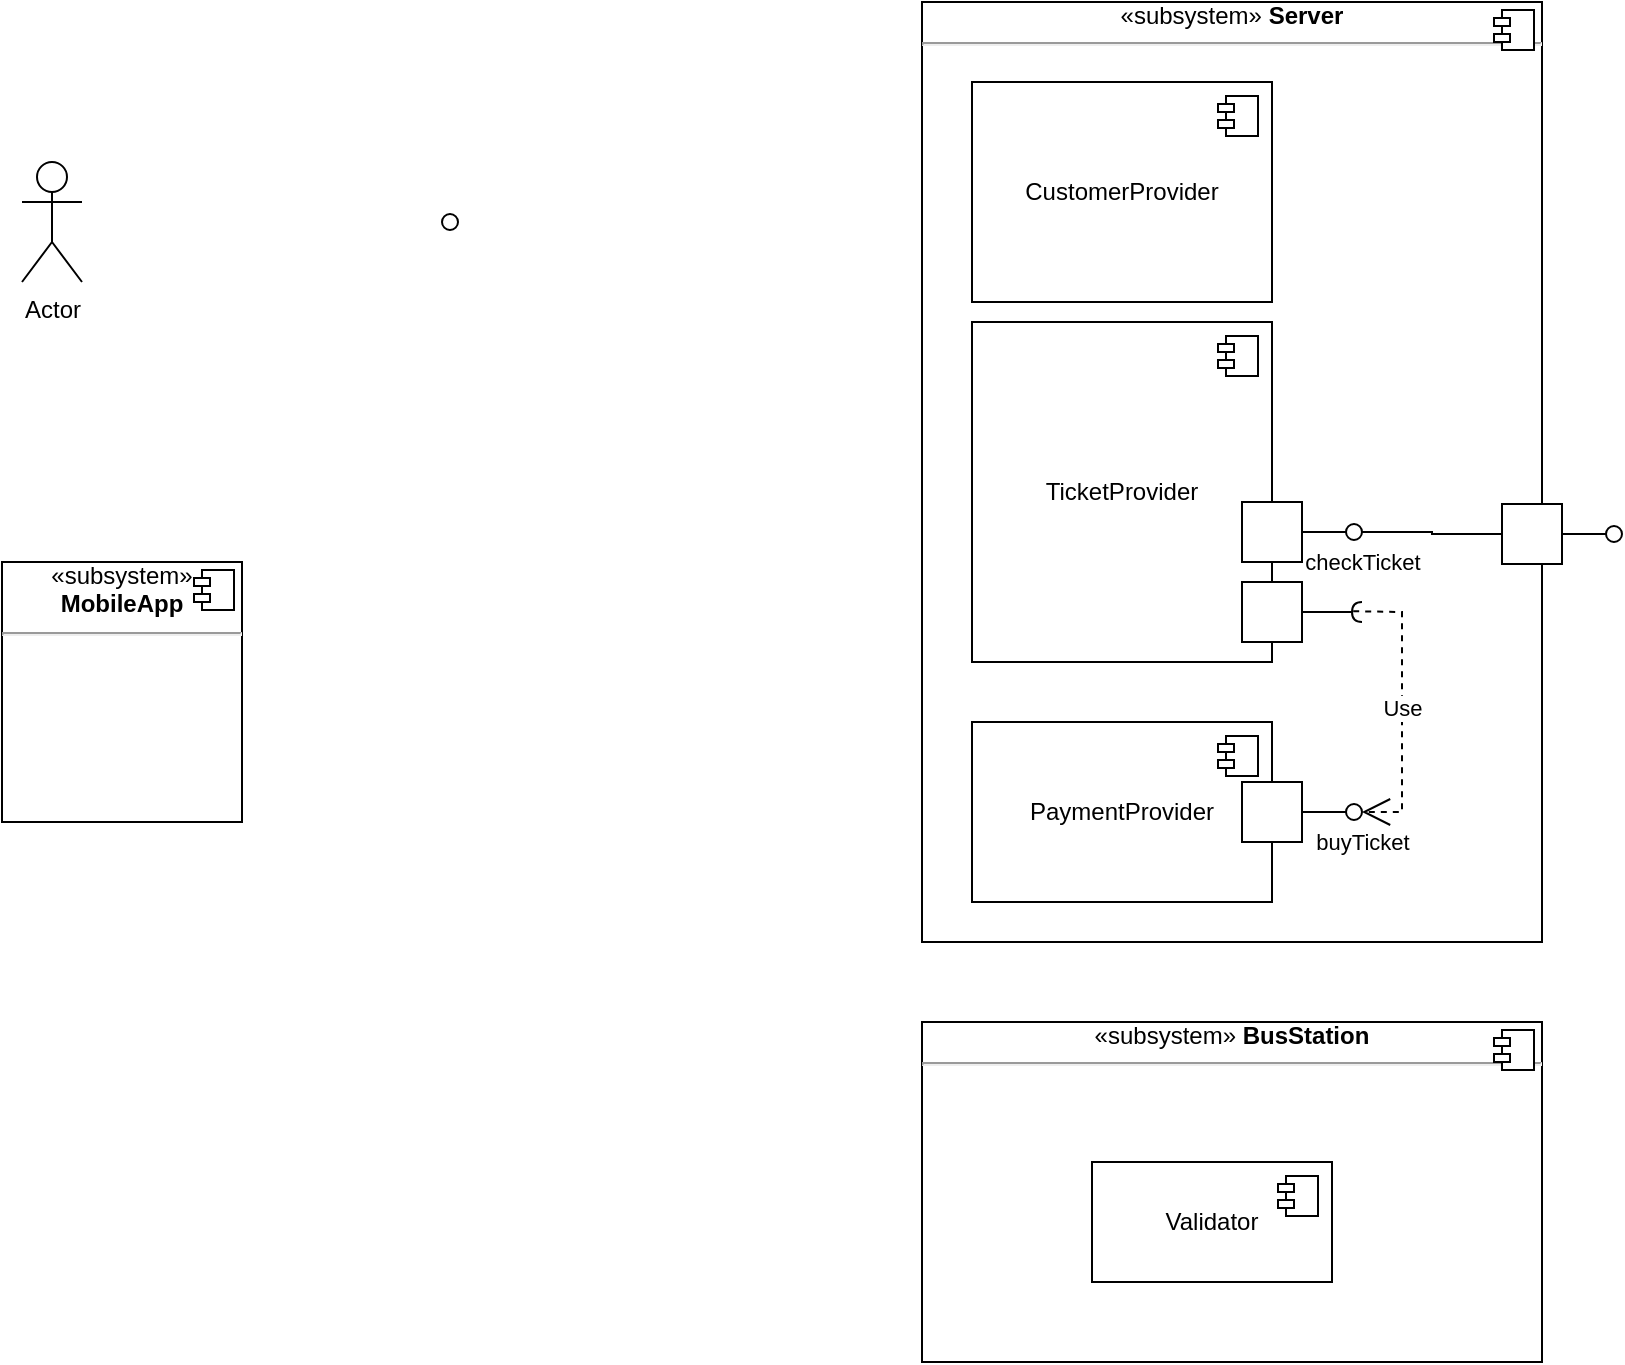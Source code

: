 <mxfile version="22.1.2" type="device">
  <diagram name="Страница — 1" id="W0GnPXuB-DNshvomtU0t">
    <mxGraphModel dx="1133" dy="560" grid="1" gridSize="10" guides="1" tooltips="1" connect="1" arrows="1" fold="1" page="1" pageScale="1" pageWidth="1169" pageHeight="1654" math="0" shadow="0">
      <root>
        <mxCell id="0" />
        <mxCell id="1" parent="0" />
        <mxCell id="O-G9n-qDXh0_fqaKKesa-18" value="&lt;div style=&quot;text-align: center;&quot;&gt;&lt;span style=&quot;background-color: initial;&quot;&gt;«subsystem»&amp;nbsp;&lt;/span&gt;&lt;b style=&quot;background-color: initial;&quot;&gt;BusStation&lt;/b&gt;&lt;/div&gt;&lt;hr style=&quot;text-align: center;&quot;&gt;&lt;p style=&quot;margin:0px;margin-left:8px;&quot;&gt;&lt;br&gt;&lt;/p&gt;" style="align=left;overflow=fill;html=1;dropTarget=0;whiteSpace=wrap;" vertex="1" parent="1">
          <mxGeometry x="480" y="560" width="310" height="170" as="geometry" />
        </mxCell>
        <mxCell id="O-G9n-qDXh0_fqaKKesa-19" value="" style="shape=component;jettyWidth=8;jettyHeight=4;" vertex="1" parent="O-G9n-qDXh0_fqaKKesa-18">
          <mxGeometry x="1" width="20" height="20" relative="1" as="geometry">
            <mxPoint x="-24" y="4" as="offset" />
          </mxGeometry>
        </mxCell>
        <mxCell id="O-G9n-qDXh0_fqaKKesa-15" value="&lt;div style=&quot;text-align: center;&quot;&gt;&lt;span style=&quot;background-color: initial;&quot;&gt;«subsystem»&amp;nbsp;&lt;/span&gt;&lt;b style=&quot;background-color: initial;&quot;&gt;Server&lt;/b&gt;&lt;/div&gt;&lt;hr style=&quot;text-align: center;&quot;&gt;&lt;p style=&quot;margin:0px;margin-left:8px;&quot;&gt;&lt;br&gt;&lt;/p&gt;" style="align=left;overflow=fill;html=1;dropTarget=0;whiteSpace=wrap;" vertex="1" parent="1">
          <mxGeometry x="480" y="50" width="310" height="470" as="geometry" />
        </mxCell>
        <mxCell id="O-G9n-qDXh0_fqaKKesa-16" value="" style="shape=component;jettyWidth=8;jettyHeight=4;" vertex="1" parent="O-G9n-qDXh0_fqaKKesa-15">
          <mxGeometry x="1" width="20" height="20" relative="1" as="geometry">
            <mxPoint x="-24" y="4" as="offset" />
          </mxGeometry>
        </mxCell>
        <mxCell id="O-G9n-qDXh0_fqaKKesa-5" value="Actor" style="shape=umlActor;verticalLabelPosition=bottom;verticalAlign=top;html=1;" vertex="1" parent="1">
          <mxGeometry x="30" y="130" width="30" height="60" as="geometry" />
        </mxCell>
        <mxCell id="O-G9n-qDXh0_fqaKKesa-20" value="&lt;div style=&quot;text-align: center;&quot;&gt;&lt;span style=&quot;background-color: initial;&quot;&gt;«subsystem» &lt;b&gt;MobileApp&lt;/b&gt;&lt;/span&gt;&lt;/div&gt;&lt;hr style=&quot;text-align: center;&quot;&gt;&lt;p style=&quot;margin:0px;margin-left:8px;&quot;&gt;&lt;br&gt;&lt;/p&gt;" style="align=left;overflow=fill;html=1;dropTarget=0;whiteSpace=wrap;" vertex="1" parent="1">
          <mxGeometry x="20" y="330" width="120" height="130" as="geometry" />
        </mxCell>
        <mxCell id="O-G9n-qDXh0_fqaKKesa-21" value="" style="shape=component;jettyWidth=8;jettyHeight=4;" vertex="1" parent="O-G9n-qDXh0_fqaKKesa-20">
          <mxGeometry x="1" width="20" height="20" relative="1" as="geometry">
            <mxPoint x="-24" y="4" as="offset" />
          </mxGeometry>
        </mxCell>
        <mxCell id="O-G9n-qDXh0_fqaKKesa-25" value="PaymentProvider" style="html=1;dropTarget=0;whiteSpace=wrap;" vertex="1" parent="1">
          <mxGeometry x="505" y="410" width="150" height="90" as="geometry" />
        </mxCell>
        <mxCell id="O-G9n-qDXh0_fqaKKesa-26" value="" style="shape=module;jettyWidth=8;jettyHeight=4;" vertex="1" parent="O-G9n-qDXh0_fqaKKesa-25">
          <mxGeometry x="1" width="20" height="20" relative="1" as="geometry">
            <mxPoint x="-27" y="7" as="offset" />
          </mxGeometry>
        </mxCell>
        <mxCell id="O-G9n-qDXh0_fqaKKesa-32" value="" style="ellipse;whiteSpace=wrap;html=1;align=center;aspect=fixed;fillColor=none;strokeColor=none;resizable=0;perimeter=centerPerimeter;rotatable=0;allowArrows=0;points=[];outlineConnect=1;" vertex="1" parent="1">
          <mxGeometry x="390" y="260" width="10" height="10" as="geometry" />
        </mxCell>
        <mxCell id="O-G9n-qDXh0_fqaKKesa-35" value="" style="ellipse;whiteSpace=wrap;html=1;align=center;aspect=fixed;fillColor=none;strokeColor=none;resizable=0;perimeter=centerPerimeter;rotatable=0;allowArrows=0;points=[];outlineConnect=1;" vertex="1" parent="1">
          <mxGeometry x="690" y="444" width="10" height="10" as="geometry" />
        </mxCell>
        <mxCell id="O-G9n-qDXh0_fqaKKesa-37" value="" style="ellipse;whiteSpace=wrap;html=1;align=center;aspect=fixed;fillColor=none;strokeColor=none;resizable=0;perimeter=centerPerimeter;rotatable=0;allowArrows=0;points=[];outlineConnect=1;" vertex="1" parent="1">
          <mxGeometry x="685" y="444" width="10" height="10" as="geometry" />
        </mxCell>
        <mxCell id="O-G9n-qDXh0_fqaKKesa-39" value="TicketProvider" style="html=1;dropTarget=0;whiteSpace=wrap;" vertex="1" parent="1">
          <mxGeometry x="505" y="210" width="150" height="170" as="geometry" />
        </mxCell>
        <mxCell id="O-G9n-qDXh0_fqaKKesa-40" value="" style="shape=module;jettyWidth=8;jettyHeight=4;" vertex="1" parent="O-G9n-qDXh0_fqaKKesa-39">
          <mxGeometry x="1" width="20" height="20" relative="1" as="geometry">
            <mxPoint x="-27" y="7" as="offset" />
          </mxGeometry>
        </mxCell>
        <mxCell id="O-G9n-qDXh0_fqaKKesa-55" value="CustomerProvider" style="html=1;dropTarget=0;whiteSpace=wrap;" vertex="1" parent="1">
          <mxGeometry x="505" y="90" width="150" height="110" as="geometry" />
        </mxCell>
        <mxCell id="O-G9n-qDXh0_fqaKKesa-56" value="" style="shape=module;jettyWidth=8;jettyHeight=4;" vertex="1" parent="O-G9n-qDXh0_fqaKKesa-55">
          <mxGeometry x="1" width="20" height="20" relative="1" as="geometry">
            <mxPoint x="-27" y="7" as="offset" />
          </mxGeometry>
        </mxCell>
        <mxCell id="O-G9n-qDXh0_fqaKKesa-57" style="edgeStyle=orthogonalEdgeStyle;rounded=0;orthogonalLoop=1;jettySize=auto;html=1;exitX=0.5;exitY=1;exitDx=0;exitDy=0;" edge="1" parent="1" source="O-G9n-qDXh0_fqaKKesa-25" target="O-G9n-qDXh0_fqaKKesa-25">
          <mxGeometry relative="1" as="geometry" />
        </mxCell>
        <mxCell id="O-G9n-qDXh0_fqaKKesa-60" value="" style="ellipse;html=1;fontSize=11;align=center;fillColor=none;points=[];aspect=fixed;resizable=0;verticalAlign=bottom;labelPosition=center;verticalLabelPosition=top;flipH=1;" vertex="1" parent="1">
          <mxGeometry x="240" y="156" width="8" height="8" as="geometry" />
        </mxCell>
        <mxCell id="O-G9n-qDXh0_fqaKKesa-67" value="" style="html=1;rounded=0;" vertex="1" parent="1">
          <mxGeometry x="640" y="440" width="30" height="30" as="geometry" />
        </mxCell>
        <mxCell id="O-G9n-qDXh0_fqaKKesa-68" value="" style="endArrow=none;html=1;rounded=0;align=center;verticalAlign=top;endFill=0;labelBackgroundColor=none;endSize=2;" edge="1" source="O-G9n-qDXh0_fqaKKesa-67" target="O-G9n-qDXh0_fqaKKesa-69" parent="1">
          <mxGeometry relative="1" as="geometry" />
        </mxCell>
        <mxCell id="O-G9n-qDXh0_fqaKKesa-74" value="buyTicket" style="edgeLabel;html=1;align=center;verticalAlign=middle;resizable=0;points=[];" vertex="1" connectable="0" parent="O-G9n-qDXh0_fqaKKesa-68">
          <mxGeometry x="0.061" y="4" relative="1" as="geometry">
            <mxPoint x="18" y="19" as="offset" />
          </mxGeometry>
        </mxCell>
        <mxCell id="O-G9n-qDXh0_fqaKKesa-69" value="" style="ellipse;html=1;fontSize=11;align=center;fillColor=none;points=[];aspect=fixed;resizable=0;verticalAlign=bottom;labelPosition=center;verticalLabelPosition=top;flipH=1;" vertex="1" parent="1">
          <mxGeometry x="692" y="451" width="8" height="8" as="geometry" />
        </mxCell>
        <mxCell id="O-G9n-qDXh0_fqaKKesa-82" value="Use" style="endArrow=open;endSize=12;dashed=1;html=1;rounded=0;exitX=0.881;exitY=0.463;exitDx=0;exitDy=0;exitPerimeter=0;" edge="1" parent="1" source="O-G9n-qDXh0_fqaKKesa-85" target="O-G9n-qDXh0_fqaKKesa-69">
          <mxGeometry width="160" relative="1" as="geometry">
            <mxPoint x="693.74" y="274.26" as="sourcePoint" />
            <mxPoint x="720" y="460" as="targetPoint" />
            <Array as="points">
              <mxPoint x="720" y="355" />
              <mxPoint x="720" y="360" />
              <mxPoint x="720" y="455" />
            </Array>
          </mxGeometry>
        </mxCell>
        <mxCell id="O-G9n-qDXh0_fqaKKesa-83" value="" style="html=1;rounded=0;" vertex="1" parent="1">
          <mxGeometry x="640" y="340" width="30" height="30" as="geometry" />
        </mxCell>
        <mxCell id="O-G9n-qDXh0_fqaKKesa-84" value="" style="endArrow=none;html=1;rounded=0;align=center;verticalAlign=top;endFill=0;labelBackgroundColor=none;endSize=2;" edge="1" source="O-G9n-qDXh0_fqaKKesa-83" target="O-G9n-qDXh0_fqaKKesa-85" parent="1">
          <mxGeometry relative="1" as="geometry" />
        </mxCell>
        <mxCell id="O-G9n-qDXh0_fqaKKesa-85" value="" style="shape=requiredInterface;html=1;fontSize=11;align=center;fillColor=none;points=[];aspect=fixed;resizable=0;verticalAlign=bottom;labelPosition=center;verticalLabelPosition=top;flipH=1;" vertex="1" parent="1">
          <mxGeometry x="695" y="350" width="5" height="10" as="geometry" />
        </mxCell>
        <mxCell id="O-G9n-qDXh0_fqaKKesa-86" value="" style="html=1;rounded=0;" vertex="1" parent="1">
          <mxGeometry x="640" y="300" width="30" height="30" as="geometry" />
        </mxCell>
        <mxCell id="O-G9n-qDXh0_fqaKKesa-87" value="" style="endArrow=none;html=1;rounded=0;align=center;verticalAlign=top;endFill=0;labelBackgroundColor=none;endSize=2;" edge="1" source="O-G9n-qDXh0_fqaKKesa-86" target="O-G9n-qDXh0_fqaKKesa-88" parent="1">
          <mxGeometry relative="1" as="geometry" />
        </mxCell>
        <mxCell id="O-G9n-qDXh0_fqaKKesa-99" value="checkTicket" style="edgeLabel;html=1;align=center;verticalAlign=middle;resizable=0;points=[];" vertex="1" connectable="0" parent="O-G9n-qDXh0_fqaKKesa-87">
          <mxGeometry x="-0.374" y="-5" relative="1" as="geometry">
            <mxPoint x="23" y="10" as="offset" />
          </mxGeometry>
        </mxCell>
        <mxCell id="O-G9n-qDXh0_fqaKKesa-98" style="edgeStyle=orthogonalEdgeStyle;rounded=0;orthogonalLoop=1;jettySize=auto;html=1;entryX=0;entryY=0.5;entryDx=0;entryDy=0;endArrow=none;endFill=0;" edge="1" parent="1" source="O-G9n-qDXh0_fqaKKesa-88" target="O-G9n-qDXh0_fqaKKesa-95">
          <mxGeometry relative="1" as="geometry" />
        </mxCell>
        <mxCell id="O-G9n-qDXh0_fqaKKesa-88" value="" style="ellipse;html=1;fontSize=11;align=center;fillColor=none;points=[];aspect=fixed;resizable=0;verticalAlign=bottom;labelPosition=center;verticalLabelPosition=top;flipH=1;" vertex="1" parent="1">
          <mxGeometry x="692" y="311" width="8" height="8" as="geometry" />
        </mxCell>
        <mxCell id="O-G9n-qDXh0_fqaKKesa-95" value="" style="html=1;rounded=0;" vertex="1" parent="1">
          <mxGeometry x="770" y="301" width="30" height="30" as="geometry" />
        </mxCell>
        <mxCell id="O-G9n-qDXh0_fqaKKesa-96" value="" style="endArrow=none;html=1;rounded=0;align=center;verticalAlign=top;endFill=0;labelBackgroundColor=none;endSize=2;" edge="1" source="O-G9n-qDXh0_fqaKKesa-95" target="O-G9n-qDXh0_fqaKKesa-97" parent="1">
          <mxGeometry relative="1" as="geometry" />
        </mxCell>
        <mxCell id="O-G9n-qDXh0_fqaKKesa-97" value="" style="ellipse;html=1;fontSize=11;align=center;fillColor=none;points=[];aspect=fixed;resizable=0;verticalAlign=bottom;labelPosition=center;verticalLabelPosition=top;flipH=1;" vertex="1" parent="1">
          <mxGeometry x="822" y="312" width="8" height="8" as="geometry" />
        </mxCell>
        <mxCell id="O-G9n-qDXh0_fqaKKesa-102" value="Validator" style="html=1;dropTarget=0;whiteSpace=wrap;" vertex="1" parent="1">
          <mxGeometry x="565" y="630" width="120" height="60" as="geometry" />
        </mxCell>
        <mxCell id="O-G9n-qDXh0_fqaKKesa-103" value="" style="shape=module;jettyWidth=8;jettyHeight=4;" vertex="1" parent="O-G9n-qDXh0_fqaKKesa-102">
          <mxGeometry x="1" width="20" height="20" relative="1" as="geometry">
            <mxPoint x="-27" y="7" as="offset" />
          </mxGeometry>
        </mxCell>
      </root>
    </mxGraphModel>
  </diagram>
</mxfile>
